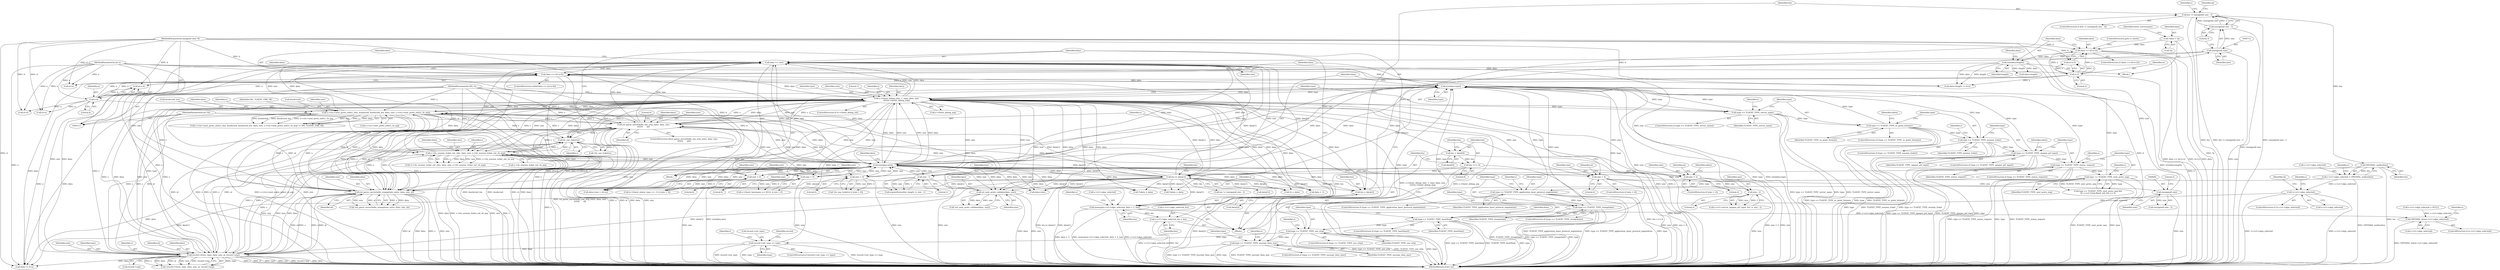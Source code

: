 digraph "0_openssl_fb0bc2b273bcc2d5401dd883fe869af4fc74bb21@API" {
"1000740" [label="(Call,OPENSSL_malloc(len))"];
"1000708" [label="(Call,len != (unsigned) size - 3)"];
"1000702" [label="(Call,len = data[2])"];
"1000233" [label="(Call,s->tlsext_debug_cb(s, 1, type, data, size,\n\t\t\t\t\t\ts->tlsext_debug_arg))"];
"1000586" [label="(Call,s->ctx->next_proto_select_cb(s, &selected, &selected_len, data, size, s->ctx->next_proto_select_cb_arg))"];
"1000835" [label="(Call,ssl_parse_serverhello_use_srtp_ext(s, data, size,\n\t\t\t\t\t\t\t      al))"];
"1000389" [label="(Call,tls_use_ticket(s))"];
"1000372" [label="(Call,s->tls_session_ticket_ext_cb(s, data, size, s->tls_session_ticket_ext_cb_arg))"];
"1000781" [label="(Call,ssl_parse_serverhello_renegotiate_ext(s, data, size, al))"];
"1000889" [label="(Call,record->fn2(s, type, data, size, al, record->arg))"];
"1000114" [label="(MethodParameterIn,SSL *s)"];
"1000877" [label="(Call,record->ext_type == type)"];
"1000830" [label="(Call,type == TLSEXT_TYPE_use_srtp)"];
"1000793" [label="(Call,type == TLSEXT_TYPE_heartbeat)"];
"1000775" [label="(Call,type == TLSEXT_TYPE_renegotiate)"];
"1000645" [label="(Call,type == TLSEXT_TYPE_application_layer_protocol_negotiation)"];
"1000542" [label="(Call,type == TLSEXT_TYPE_next_proto_neg)"];
"1000512" [label="(Call,type == TLSEXT_TYPE_status_request)"];
"1000408" [label="(Call,type == TLSEXT_TYPE_opaque_prf_input)"];
"1000362" [label="(Call,type == TLSEXT_TYPE_session_ticket)"];
"1000269" [label="(Call,type == TLSEXT_TYPE_ec_point_formats)"];
"1000243" [label="(Call,type == TLSEXT_TYPE_server_name)"];
"1000214" [label="(Call,n2s(data,type))"];
"1000206" [label="(Call,data <= (d+n-4))"];
"1000926" [label="(Call,data += size)"];
"1000286" [label="(Call,size - 1)"];
"1000217" [label="(Call,n2s(data,size))"];
"1000682" [label="(Call,len |= data[1])"];
"1000679" [label="(Call,len <<= 8)"];
"1000674" [label="(Call,len = data[0])"];
"1000711" [label="(Call,(unsigned) size)"];
"1000691" [label="(Call,(unsigned) size)"];
"1000664" [label="(Call,size < 4)"];
"1000441" [label="(Call,size - 2)"];
"1000417" [label="(Call,size < 2)"];
"1000524" [label="(Call,size > 0)"];
"1000254" [label="(Call,size > 0)"];
"1000391" [label="(Call,size > 0)"];
"1000187" [label="(Call,n2s(data,length))"];
"1000179" [label="(Call,data >= (d+n-2))"];
"1000124" [label="(Call,*data = *p)"];
"1000116" [label="(MethodParameterIn,unsigned char *d)"];
"1000183" [label="(Call,n-2)"];
"1000117" [label="(MethodParameterIn,int n)"];
"1000210" [label="(Call,n-4)"];
"1000903" [label="(Call,type == TLSEXT_TYPE_encrypt_then_mac)"];
"1000118" [label="(MethodParameterIn,int *al)"];
"1000574" [label="(Call,ssl_next_proto_validate(data, size))"];
"1000710" [label="(Call,(unsigned) size - 3)"];
"1000734" [label="(Call,s->s3->alpn_selected = OPENSSL_malloc(len))"];
"1000743" [label="(Call,!s->s3->alpn_selected)"];
"1000756" [label="(Call,memcpy(s->s3->alpn_selected, data + 3, len))"];
"1000728" [label="(Call,OPENSSL_free(s->s3->alpn_selected))"];
"1000766" [label="(Call,s->s3->alpn_selected_len = len)"];
"1000375" [label="(Identifier,size)"];
"1000124" [label="(Call,*data = *p)"];
"1000388" [label="(Call,!tls_use_ticket(s))"];
"1000362" [label="(Call,type == TLSEXT_TYPE_session_ticket)"];
"1000689" [label="(Identifier,len)"];
"1000286" [label="(Call,size - 1)"];
"1000216" [label="(Identifier,type)"];
"1000371" [label="(Call,!s->tls_session_ticket_ext_cb(s, data, size, s->tls_session_ticket_ext_cb_arg))"];
"1000235" [label="(Literal,1)"];
"1000542" [label="(Call,type == TLSEXT_TYPE_next_proto_neg)"];
"1000234" [label="(Identifier,s)"];
"1000752" [label="(Identifier,al)"];
"1000690" [label="(Call,(unsigned) size - 2)"];
"1000512" [label="(Call,type == TLSEXT_TYPE_status_request)"];
"1000792" [label="(ControlStructure,if (type == TLSEXT_TYPE_heartbeat))"];
"1000725" [label="(Identifier,s)"];
"1000376" [label="(Call,s->tls_session_ticket_ext_cb_arg)"];
"1000781" [label="(Call,ssl_parse_serverhello_renegotiate_ext(s, data, size, al))"];
"1000243" [label="(Call,type == TLSEXT_TYPE_server_name)"];
"1000794" [label="(Identifier,type)"];
"1000237" [label="(Identifier,data)"];
"1000213" [label="(Block,)"];
"1000211" [label="(Identifier,n)"];
"1000393" [label="(Literal,0)"];
"1000998" [label="(Call,*p = data)"];
"1000775" [label="(Call,type == TLSEXT_TYPE_renegotiate)"];
"1000681" [label="(Literal,8)"];
"1000722" [label="(ControlStructure,if (s->s3->alpn_selected))"];
"1000663" [label="(ControlStructure,if (size < 4))"];
"1000890" [label="(Identifier,s)"];
"1000389" [label="(Call,tls_use_ticket(s))"];
"1000118" [label="(MethodParameterIn,int *al)"];
"1000718" [label="(Identifier,al)"];
"1000423" [label="(Identifier,al)"];
"1000835" [label="(Call,ssl_parse_serverhello_use_srtp_ext(s, data, size,\n\t\t\t\t\t\t\t      al))"];
"1000585" [label="(Call,s->ctx->next_proto_select_cb(s, &selected, &selected_len, data, size, s->ctx->next_proto_select_cb_arg) != SSL_TLSEXT_ERR_OK)"];
"1000766" [label="(Call,s->s3->alpn_selected_len = len)"];
"1000830" [label="(Call,type == TLSEXT_TYPE_use_srtp)"];
"1000193" [label="(Identifier,data)"];
"1000130" [label="(Identifier,tlsext_servername)"];
"1000759" [label="(Identifier,s)"];
"1000688" [label="(Call,len != (unsigned) size - 2)"];
"1000513" [label="(Identifier,type)"];
"1000780" [label="(Call,!ssl_parse_serverhello_renegotiate_ext(s, data, size, al))"];
"1000714" [label="(Literal,3)"];
"1000573" [label="(Call,!ssl_next_proto_validate(data, size))"];
"1000683" [label="(Identifier,len)"];
"1000236" [label="(Identifier,type)"];
"1000913" [label="(Identifier,s)"];
"1000831" [label="(Identifier,type)"];
"1000834" [label="(ControlStructure,if(ssl_parse_serverhello_use_srtp_ext(s, data, size,\n\t\t\t\t\t\t\t      al)))"];
"1000784" [label="(Identifier,size)"];
"1000774" [label="(ControlStructure,if (type == TLSEXT_TYPE_renegotiate))"];
"1000408" [label="(Call,type == TLSEXT_TYPE_opaque_prf_input)"];
"1000414" [label="(Identifier,sdata)"];
"1000270" [label="(Identifier,type)"];
"1000218" [label="(Identifier,data)"];
"1000590" [label="(Call,&selected_len)"];
"1000255" [label="(Identifier,size)"];
"1000902" [label="(ControlStructure,if (type == TLSEXT_TYPE_encrypt_then_mac))"];
"1000208" [label="(Call,d+n-4)"];
"1000782" [label="(Identifier,s)"];
"1000125" [label="(Identifier,data)"];
"1000729" [label="(Call,s->s3->alpn_selected)"];
"1000239" [label="(Call,s->tlsext_debug_arg)"];
"1000586" [label="(Call,s->ctx->next_proto_select_cb(s, &selected, &selected_len, data, size, s->ctx->next_proto_select_cb_arg))"];
"1000594" [label="(Call,s->ctx->next_proto_select_cb_arg)"];
"1000244" [label="(Identifier,type)"];
"1000648" [label="(Block,)"];
"1000206" [label="(Call,data <= (d+n-4))"];
"1000409" [label="(Identifier,type)"];
"1000709" [label="(Identifier,len)"];
"1000179" [label="(Call,data >= (d+n-2))"];
"1000876" [label="(ControlStructure,if (record->ext_type == type))"];
"1000777" [label="(Identifier,TLSEXT_TYPE_renegotiate)"];
"1000191" [label="(Call,data+length != d+n)"];
"1000713" [label="(Identifier,size)"];
"1000274" [label="(Call,*sdata = data)"];
"1000799" [label="(Identifier,data)"];
"1000288" [label="(Literal,1)"];
"1000691" [label="(Call,(unsigned) size)"];
"1000841" [label="(Literal,0)"];
"1000373" [label="(Identifier,s)"];
"1000116" [label="(MethodParameterIn,unsigned char *d)"];
"1000744" [label="(Call,s->s3->alpn_selected)"];
"1000664" [label="(Call,size < 4)"];
"1000181" [label="(Call,d+n-2)"];
"1000682" [label="(Call,len |= data[1])"];
"1000407" [label="(ControlStructure,if (type == TLSEXT_TYPE_opaque_prf_input))"];
"1000769" [label="(Identifier,s)"];
"1000435" [label="(Call,s->s3->server_opaque_prf_input_len != size - 2)"];
"1000284" [label="(Call,ecpointformatlist_length != size - 1)"];
"1000878" [label="(Call,record->ext_type)"];
"1000520" [label="(Identifier,s)"];
"1000653" [label="(Identifier,s)"];
"1000180" [label="(Identifier,data)"];
"1000762" [label="(Call,data + 3)"];
"1000895" [label="(Call,record->arg)"];
"1000225" [label="(Call,d+n)"];
"1000189" [label="(Identifier,length)"];
"1000428" [label="(Identifier,sdata)"];
"1000212" [label="(Literal,4)"];
"1000413" [label="(Call,*sdata = data)"];
"1000670" [label="(Identifier,al)"];
"1000184" [label="(Identifier,n)"];
"1001032" [label="(MethodReturn,static int)"];
"1000525" [label="(Identifier,size)"];
"1000881" [label="(Identifier,type)"];
"1000187" [label="(Call,n2s(data,length))"];
"1000514" [label="(Identifier,TLSEXT_TYPE_status_request)"];
"1000215" [label="(Identifier,data)"];
"1000892" [label="(Identifier,data)"];
"1000114" [label="(MethodParameterIn,SSL *s)"];
"1000242" [label="(ControlStructure,if (type == TLSEXT_TYPE_server_name))"];
"1000679" [label="(Call,len <<= 8)"];
"1000229" [label="(ControlStructure,if (s->tlsext_debug_cb))"];
"1000704" [label="(Call,data[2])"];
"1000251" [label="(Identifier,s)"];
"1000877" [label="(Call,record->ext_type == type)"];
"1000756" [label="(Call,memcpy(s->s3->alpn_selected, data + 3, len))"];
"1000592" [label="(Identifier,data)"];
"1000223" [label="(Identifier,data)"];
"1000511" [label="(ControlStructure,if (type == TLSEXT_TYPE_status_request))"];
"1000783" [label="(Identifier,data)"];
"1000390" [label="(Identifier,s)"];
"1000666" [label="(Literal,4)"];
"1000364" [label="(Identifier,TLSEXT_TYPE_session_ticket)"];
"1000205" [label="(ControlStructure,while(data <= (d+n-4)))"];
"1000886" [label="(Identifier,record)"];
"1000117" [label="(MethodParameterIn,int n)"];
"1000587" [label="(Identifier,s)"];
"1000214" [label="(Call,n2s(data,type))"];
"1000287" [label="(Identifier,size)"];
"1000904" [label="(Identifier,type)"];
"1000646" [label="(Identifier,type)"];
"1000893" [label="(Identifier,size)"];
"1000392" [label="(Identifier,size)"];
"1000256" [label="(Literal,0)"];
"1000374" [label="(Identifier,data)"];
"1000928" [label="(Identifier,size)"];
"1000195" [label="(Call,d+n)"];
"1000927" [label="(Identifier,data)"];
"1000708" [label="(Call,len != (unsigned) size - 3)"];
"1000932" [label="(Call,d+n)"];
"1000254" [label="(Call,size > 0)"];
"1000894" [label="(Identifier,al)"];
"1000219" [label="(Identifier,size)"];
"1000665" [label="(Identifier,size)"];
"1000271" [label="(Identifier,TLSEXT_TYPE_ec_point_formats)"];
"1000517" [label="(Call,(s->tlsext_status_type == -1) || (size > 0))"];
"1000188" [label="(Identifier,data)"];
"1000575" [label="(Identifier,data)"];
"1000864" [label="(Identifier,i)"];
"1000931" [label="(Identifier,data)"];
"1000743" [label="(Call,!s->s3->alpn_selected)"];
"1000839" [label="(Identifier,al)"];
"1000846" [label="(Identifier,s)"];
"1000767" [label="(Call,s->s3->alpn_selected_len)"];
"1000888" [label="(Call,!record->fn2(s, type, data, size, al, record->arg))"];
"1000361" [label="(ControlStructure,if (type == TLSEXT_TYPE_session_ticket))"];
"1000233" [label="(Call,s->tlsext_debug_cb(s, 1, type, data, size,\n\t\t\t\t\t\ts->tlsext_debug_arg))"];
"1000544" [label="(Identifier,TLSEXT_TYPE_next_proto_neg)"];
"1000707" [label="(ControlStructure,if (len != (unsigned) size - 3))"];
"1000905" [label="(Identifier,TLSEXT_TYPE_encrypt_then_mac)"];
"1000599" [label="(Identifier,SSL_TLSEXT_ERR_OK)"];
"1000728" [label="(Call,OPENSSL_free(s->s3->alpn_selected))"];
"1000156" [label="(Call,s->s3->alpn_selected = NULL)"];
"1000372" [label="(Call,s->tls_session_ticket_ext_cb(s, data, size, s->tls_session_ticket_ext_cb_arg))"];
"1000746" [label="(Identifier,s)"];
"1000734" [label="(Call,s->s3->alpn_selected = OPENSSL_malloc(len))"];
"1000245" [label="(Identifier,TLSEXT_TYPE_server_name)"];
"1000785" [label="(Identifier,al)"];
"1000248" [label="(Call,s->tlsext_hostname == NULL || size > 0)"];
"1000644" [label="(ControlStructure,if (type == TLSEXT_TYPE_application_layer_protocol_negotiation))"];
"1000221" [label="(Call,data+size > (d+n))"];
"1000418" [label="(Identifier,size)"];
"1000647" [label="(Identifier,TLSEXT_TYPE_application_layer_protocol_negotiation)"];
"1000217" [label="(Call,n2s(data,size))"];
"1000684" [label="(Call,data[1])"];
"1000543" [label="(Identifier,type)"];
"1000417" [label="(Call,size < 2)"];
"1000541" [label="(Call,type == TLSEXT_TYPE_next_proto_neg &&\n\t\t\t s->s3->tmp.finish_md_len == 0)"];
"1000675" [label="(Identifier,len)"];
"1000185" [label="(Literal,2)"];
"1000207" [label="(Identifier,data)"];
"1000269" [label="(Call,type == TLSEXT_TYPE_ec_point_formats)"];
"1000930" [label="(Call,data != d+n)"];
"1000741" [label="(Identifier,len)"];
"1000829" [label="(ControlStructure,if (type == TLSEXT_TYPE_use_srtp))"];
"1000776" [label="(Identifier,type)"];
"1000363" [label="(Identifier,type)"];
"1000275" [label="(Identifier,sdata)"];
"1000443" [label="(Literal,2)"];
"1000837" [label="(Identifier,data)"];
"1000178" [label="(ControlStructure,if (data >= (d+n-2)))"];
"1000119" [label="(Block,)"];
"1000693" [label="(Identifier,size)"];
"1000710" [label="(Call,(unsigned) size - 3)"];
"1000442" [label="(Identifier,size)"];
"1000838" [label="(Identifier,size)"];
"1000735" [label="(Call,s->s3->alpn_selected)"];
"1000186" [label="(ControlStructure,goto ri_check;)"];
"1000680" [label="(Identifier,len)"];
"1000765" [label="(Identifier,len)"];
"1000387" [label="(Call,!tls_use_ticket(s) || (size > 0))"];
"1000588" [label="(Call,&selected)"];
"1000836" [label="(Identifier,s)"];
"1000889" [label="(Call,record->fn2(s, type, data, size, al, record->arg))"];
"1000926" [label="(Call,data += size)"];
"1000702" [label="(Call,len = data[2])"];
"1000711" [label="(Call,(unsigned) size)"];
"1000192" [label="(Call,data+length)"];
"1000742" [label="(ControlStructure,if (!s->s3->alpn_selected))"];
"1000772" [label="(Identifier,len)"];
"1000793" [label="(Call,type == TLSEXT_TYPE_heartbeat)"];
"1000676" [label="(Call,data[0])"];
"1000210" [label="(Call,n-4)"];
"1000238" [label="(Identifier,size)"];
"1000410" [label="(Identifier,TLSEXT_TYPE_opaque_prf_input)"];
"1000740" [label="(Call,OPENSSL_malloc(len))"];
"1000903" [label="(Call,type == TLSEXT_TYPE_encrypt_then_mac)"];
"1000222" [label="(Call,data+size)"];
"1000703" [label="(Identifier,len)"];
"1000795" [label="(Identifier,TLSEXT_TYPE_heartbeat)"];
"1000576" [label="(Identifier,size)"];
"1000391" [label="(Call,size > 0)"];
"1000832" [label="(Identifier,TLSEXT_TYPE_use_srtp)"];
"1000645" [label="(Call,type == TLSEXT_TYPE_application_layer_protocol_negotiation)"];
"1000674" [label="(Call,len = data[0])"];
"1000737" [label="(Identifier,s)"];
"1000891" [label="(Identifier,type)"];
"1000419" [label="(Literal,2)"];
"1000526" [label="(Literal,0)"];
"1000757" [label="(Call,s->s3->alpn_selected)"];
"1000549" [label="(Identifier,s)"];
"1000126" [label="(Call,*p)"];
"1000416" [label="(ControlStructure,if (size < 2))"];
"1000441" [label="(Call,size - 2)"];
"1000268" [label="(ControlStructure,if (type == TLSEXT_TYPE_ec_point_formats))"];
"1000574" [label="(Call,ssl_next_proto_validate(data, size))"];
"1000694" [label="(Literal,2)"];
"1000593" [label="(Identifier,size)"];
"1000369" [label="(Identifier,s)"];
"1000183" [label="(Call,n-2)"];
"1000524" [label="(Call,size > 0)"];
"1000740" -> "1000734"  [label="AST: "];
"1000740" -> "1000741"  [label="CFG: "];
"1000741" -> "1000740"  [label="AST: "];
"1000734" -> "1000740"  [label="CFG: "];
"1000740" -> "1001032"  [label="DDG: len"];
"1000740" -> "1000734"  [label="DDG: len"];
"1000708" -> "1000740"  [label="DDG: len"];
"1000740" -> "1000756"  [label="DDG: len"];
"1000708" -> "1000707"  [label="AST: "];
"1000708" -> "1000710"  [label="CFG: "];
"1000709" -> "1000708"  [label="AST: "];
"1000710" -> "1000708"  [label="AST: "];
"1000718" -> "1000708"  [label="CFG: "];
"1000725" -> "1000708"  [label="CFG: "];
"1000708" -> "1001032"  [label="DDG: len"];
"1000708" -> "1001032"  [label="DDG: len != (unsigned) size - 3"];
"1000708" -> "1001032"  [label="DDG: (unsigned) size - 3"];
"1000702" -> "1000708"  [label="DDG: len"];
"1000710" -> "1000708"  [label="DDG: (unsigned) size"];
"1000710" -> "1000708"  [label="DDG: 3"];
"1000702" -> "1000648"  [label="AST: "];
"1000702" -> "1000704"  [label="CFG: "];
"1000703" -> "1000702"  [label="AST: "];
"1000704" -> "1000702"  [label="AST: "];
"1000709" -> "1000702"  [label="CFG: "];
"1000702" -> "1001032"  [label="DDG: data[2]"];
"1000233" -> "1000702"  [label="DDG: data"];
"1000217" -> "1000702"  [label="DDG: data"];
"1000682" -> "1000702"  [label="DDG: data[1]"];
"1000233" -> "1000229"  [label="AST: "];
"1000233" -> "1000239"  [label="CFG: "];
"1000234" -> "1000233"  [label="AST: "];
"1000235" -> "1000233"  [label="AST: "];
"1000236" -> "1000233"  [label="AST: "];
"1000237" -> "1000233"  [label="AST: "];
"1000238" -> "1000233"  [label="AST: "];
"1000239" -> "1000233"  [label="AST: "];
"1000244" -> "1000233"  [label="CFG: "];
"1000233" -> "1001032"  [label="DDG: data"];
"1000233" -> "1001032"  [label="DDG: s->tlsext_debug_cb(s, 1, type, data, size,\n\t\t\t\t\t\ts->tlsext_debug_arg)"];
"1000233" -> "1001032"  [label="DDG: s->tlsext_debug_arg"];
"1000233" -> "1001032"  [label="DDG: size"];
"1000233" -> "1001032"  [label="DDG: s"];
"1000233" -> "1000206"  [label="DDG: data"];
"1000233" -> "1000214"  [label="DDG: data"];
"1000233" -> "1000217"  [label="DDG: data"];
"1000233" -> "1000217"  [label="DDG: size"];
"1000233" -> "1000221"  [label="DDG: data"];
"1000233" -> "1000222"  [label="DDG: data"];
"1000586" -> "1000233"  [label="DDG: s"];
"1000835" -> "1000233"  [label="DDG: s"];
"1000389" -> "1000233"  [label="DDG: s"];
"1000781" -> "1000233"  [label="DDG: s"];
"1000889" -> "1000233"  [label="DDG: s"];
"1000114" -> "1000233"  [label="DDG: s"];
"1000214" -> "1000233"  [label="DDG: type"];
"1000682" -> "1000233"  [label="DDG: data[1]"];
"1000217" -> "1000233"  [label="DDG: data"];
"1000217" -> "1000233"  [label="DDG: size"];
"1000233" -> "1000243"  [label="DDG: type"];
"1000233" -> "1000254"  [label="DDG: size"];
"1000233" -> "1000274"  [label="DDG: data"];
"1000233" -> "1000286"  [label="DDG: size"];
"1000233" -> "1000372"  [label="DDG: s"];
"1000233" -> "1000372"  [label="DDG: data"];
"1000233" -> "1000372"  [label="DDG: size"];
"1000233" -> "1000389"  [label="DDG: s"];
"1000233" -> "1000391"  [label="DDG: size"];
"1000233" -> "1000413"  [label="DDG: data"];
"1000233" -> "1000417"  [label="DDG: size"];
"1000233" -> "1000524"  [label="DDG: size"];
"1000233" -> "1000574"  [label="DDG: data"];
"1000233" -> "1000574"  [label="DDG: size"];
"1000233" -> "1000586"  [label="DDG: s"];
"1000233" -> "1000586"  [label="DDG: data"];
"1000233" -> "1000664"  [label="DDG: size"];
"1000233" -> "1000674"  [label="DDG: data"];
"1000233" -> "1000682"  [label="DDG: data"];
"1000233" -> "1000756"  [label="DDG: data"];
"1000233" -> "1000762"  [label="DDG: data"];
"1000233" -> "1000781"  [label="DDG: s"];
"1000233" -> "1000781"  [label="DDG: data"];
"1000233" -> "1000781"  [label="DDG: size"];
"1000233" -> "1000835"  [label="DDG: s"];
"1000233" -> "1000835"  [label="DDG: data"];
"1000233" -> "1000835"  [label="DDG: size"];
"1000233" -> "1000889"  [label="DDG: s"];
"1000233" -> "1000889"  [label="DDG: data"];
"1000233" -> "1000889"  [label="DDG: size"];
"1000233" -> "1000926"  [label="DDG: size"];
"1000233" -> "1000926"  [label="DDG: data"];
"1000233" -> "1000930"  [label="DDG: data"];
"1000233" -> "1000998"  [label="DDG: data"];
"1000586" -> "1000585"  [label="AST: "];
"1000586" -> "1000594"  [label="CFG: "];
"1000587" -> "1000586"  [label="AST: "];
"1000588" -> "1000586"  [label="AST: "];
"1000590" -> "1000586"  [label="AST: "];
"1000592" -> "1000586"  [label="AST: "];
"1000593" -> "1000586"  [label="AST: "];
"1000594" -> "1000586"  [label="AST: "];
"1000599" -> "1000586"  [label="CFG: "];
"1000586" -> "1001032"  [label="DDG: &selected_len"];
"1000586" -> "1001032"  [label="DDG: &selected"];
"1000586" -> "1001032"  [label="DDG: data"];
"1000586" -> "1001032"  [label="DDG: s"];
"1000586" -> "1001032"  [label="DDG: s->ctx->next_proto_select_cb_arg"];
"1000586" -> "1001032"  [label="DDG: size"];
"1000586" -> "1000217"  [label="DDG: size"];
"1000586" -> "1000372"  [label="DDG: s"];
"1000586" -> "1000389"  [label="DDG: s"];
"1000586" -> "1000585"  [label="DDG: &selected"];
"1000586" -> "1000585"  [label="DDG: &selected_len"];
"1000586" -> "1000585"  [label="DDG: s->ctx->next_proto_select_cb_arg"];
"1000586" -> "1000585"  [label="DDG: size"];
"1000586" -> "1000585"  [label="DDG: s"];
"1000586" -> "1000585"  [label="DDG: data"];
"1000835" -> "1000586"  [label="DDG: s"];
"1000389" -> "1000586"  [label="DDG: s"];
"1000781" -> "1000586"  [label="DDG: s"];
"1000889" -> "1000586"  [label="DDG: s"];
"1000114" -> "1000586"  [label="DDG: s"];
"1000574" -> "1000586"  [label="DDG: data"];
"1000574" -> "1000586"  [label="DDG: size"];
"1000682" -> "1000586"  [label="DDG: data[1]"];
"1000217" -> "1000586"  [label="DDG: data"];
"1000586" -> "1000781"  [label="DDG: s"];
"1000586" -> "1000835"  [label="DDG: s"];
"1000586" -> "1000889"  [label="DDG: s"];
"1000586" -> "1000926"  [label="DDG: size"];
"1000586" -> "1000926"  [label="DDG: data"];
"1000835" -> "1000834"  [label="AST: "];
"1000835" -> "1000839"  [label="CFG: "];
"1000836" -> "1000835"  [label="AST: "];
"1000837" -> "1000835"  [label="AST: "];
"1000838" -> "1000835"  [label="AST: "];
"1000839" -> "1000835"  [label="AST: "];
"1000841" -> "1000835"  [label="CFG: "];
"1000927" -> "1000835"  [label="CFG: "];
"1000835" -> "1001032"  [label="DDG: size"];
"1000835" -> "1001032"  [label="DDG: ssl_parse_serverhello_use_srtp_ext(s, data, size,\n\t\t\t\t\t\t\t      al)"];
"1000835" -> "1001032"  [label="DDG: s"];
"1000835" -> "1001032"  [label="DDG: al"];
"1000835" -> "1001032"  [label="DDG: data"];
"1000835" -> "1000217"  [label="DDG: size"];
"1000835" -> "1000372"  [label="DDG: s"];
"1000835" -> "1000389"  [label="DDG: s"];
"1000835" -> "1000781"  [label="DDG: s"];
"1000835" -> "1000781"  [label="DDG: al"];
"1000389" -> "1000835"  [label="DDG: s"];
"1000781" -> "1000835"  [label="DDG: s"];
"1000781" -> "1000835"  [label="DDG: al"];
"1000889" -> "1000835"  [label="DDG: s"];
"1000889" -> "1000835"  [label="DDG: al"];
"1000114" -> "1000835"  [label="DDG: s"];
"1000682" -> "1000835"  [label="DDG: data[1]"];
"1000217" -> "1000835"  [label="DDG: data"];
"1000217" -> "1000835"  [label="DDG: size"];
"1000118" -> "1000835"  [label="DDG: al"];
"1000835" -> "1000889"  [label="DDG: s"];
"1000835" -> "1000889"  [label="DDG: al"];
"1000835" -> "1000926"  [label="DDG: size"];
"1000835" -> "1000926"  [label="DDG: data"];
"1000389" -> "1000388"  [label="AST: "];
"1000389" -> "1000390"  [label="CFG: "];
"1000390" -> "1000389"  [label="AST: "];
"1000388" -> "1000389"  [label="CFG: "];
"1000389" -> "1001032"  [label="DDG: s"];
"1000389" -> "1000372"  [label="DDG: s"];
"1000389" -> "1000388"  [label="DDG: s"];
"1000372" -> "1000389"  [label="DDG: s"];
"1000781" -> "1000389"  [label="DDG: s"];
"1000889" -> "1000389"  [label="DDG: s"];
"1000114" -> "1000389"  [label="DDG: s"];
"1000389" -> "1000781"  [label="DDG: s"];
"1000389" -> "1000889"  [label="DDG: s"];
"1000372" -> "1000371"  [label="AST: "];
"1000372" -> "1000376"  [label="CFG: "];
"1000373" -> "1000372"  [label="AST: "];
"1000374" -> "1000372"  [label="AST: "];
"1000375" -> "1000372"  [label="AST: "];
"1000376" -> "1000372"  [label="AST: "];
"1000371" -> "1000372"  [label="CFG: "];
"1000372" -> "1001032"  [label="DDG: s->tls_session_ticket_ext_cb_arg"];
"1000372" -> "1001032"  [label="DDG: size"];
"1000372" -> "1001032"  [label="DDG: s"];
"1000372" -> "1001032"  [label="DDG: data"];
"1000372" -> "1000217"  [label="DDG: size"];
"1000372" -> "1000371"  [label="DDG: s"];
"1000372" -> "1000371"  [label="DDG: data"];
"1000372" -> "1000371"  [label="DDG: size"];
"1000372" -> "1000371"  [label="DDG: s->tls_session_ticket_ext_cb_arg"];
"1000781" -> "1000372"  [label="DDG: s"];
"1000889" -> "1000372"  [label="DDG: s"];
"1000114" -> "1000372"  [label="DDG: s"];
"1000682" -> "1000372"  [label="DDG: data[1]"];
"1000217" -> "1000372"  [label="DDG: data"];
"1000217" -> "1000372"  [label="DDG: size"];
"1000372" -> "1000391"  [label="DDG: size"];
"1000372" -> "1000926"  [label="DDG: size"];
"1000372" -> "1000926"  [label="DDG: data"];
"1000781" -> "1000780"  [label="AST: "];
"1000781" -> "1000785"  [label="CFG: "];
"1000782" -> "1000781"  [label="AST: "];
"1000783" -> "1000781"  [label="AST: "];
"1000784" -> "1000781"  [label="AST: "];
"1000785" -> "1000781"  [label="AST: "];
"1000780" -> "1000781"  [label="CFG: "];
"1000781" -> "1001032"  [label="DDG: al"];
"1000781" -> "1001032"  [label="DDG: data"];
"1000781" -> "1001032"  [label="DDG: s"];
"1000781" -> "1001032"  [label="DDG: size"];
"1000781" -> "1000217"  [label="DDG: size"];
"1000781" -> "1000780"  [label="DDG: s"];
"1000781" -> "1000780"  [label="DDG: data"];
"1000781" -> "1000780"  [label="DDG: size"];
"1000781" -> "1000780"  [label="DDG: al"];
"1000889" -> "1000781"  [label="DDG: s"];
"1000889" -> "1000781"  [label="DDG: al"];
"1000114" -> "1000781"  [label="DDG: s"];
"1000682" -> "1000781"  [label="DDG: data[1]"];
"1000217" -> "1000781"  [label="DDG: data"];
"1000217" -> "1000781"  [label="DDG: size"];
"1000118" -> "1000781"  [label="DDG: al"];
"1000781" -> "1000889"  [label="DDG: s"];
"1000781" -> "1000889"  [label="DDG: al"];
"1000781" -> "1000926"  [label="DDG: size"];
"1000781" -> "1000926"  [label="DDG: data"];
"1000889" -> "1000888"  [label="AST: "];
"1000889" -> "1000895"  [label="CFG: "];
"1000890" -> "1000889"  [label="AST: "];
"1000891" -> "1000889"  [label="AST: "];
"1000892" -> "1000889"  [label="AST: "];
"1000893" -> "1000889"  [label="AST: "];
"1000894" -> "1000889"  [label="AST: "];
"1000895" -> "1000889"  [label="AST: "];
"1000888" -> "1000889"  [label="CFG: "];
"1000889" -> "1001032"  [label="DDG: type"];
"1000889" -> "1001032"  [label="DDG: size"];
"1000889" -> "1001032"  [label="DDG: record->arg"];
"1000889" -> "1001032"  [label="DDG: data"];
"1000889" -> "1001032"  [label="DDG: s"];
"1000889" -> "1001032"  [label="DDG: al"];
"1000889" -> "1000214"  [label="DDG: type"];
"1000889" -> "1000217"  [label="DDG: size"];
"1000889" -> "1000888"  [label="DDG: type"];
"1000889" -> "1000888"  [label="DDG: s"];
"1000889" -> "1000888"  [label="DDG: data"];
"1000889" -> "1000888"  [label="DDG: al"];
"1000889" -> "1000888"  [label="DDG: size"];
"1000889" -> "1000888"  [label="DDG: record->arg"];
"1000114" -> "1000889"  [label="DDG: s"];
"1000877" -> "1000889"  [label="DDG: type"];
"1000682" -> "1000889"  [label="DDG: data[1]"];
"1000217" -> "1000889"  [label="DDG: data"];
"1000217" -> "1000889"  [label="DDG: size"];
"1000118" -> "1000889"  [label="DDG: al"];
"1000889" -> "1000926"  [label="DDG: size"];
"1000889" -> "1000926"  [label="DDG: data"];
"1000889" -> "1000930"  [label="DDG: data"];
"1000114" -> "1000113"  [label="AST: "];
"1000114" -> "1001032"  [label="DDG: s"];
"1000877" -> "1000876"  [label="AST: "];
"1000877" -> "1000881"  [label="CFG: "];
"1000878" -> "1000877"  [label="AST: "];
"1000881" -> "1000877"  [label="AST: "];
"1000886" -> "1000877"  [label="CFG: "];
"1000864" -> "1000877"  [label="CFG: "];
"1000877" -> "1001032"  [label="DDG: record->ext_type"];
"1000877" -> "1001032"  [label="DDG: type"];
"1000877" -> "1001032"  [label="DDG: record->ext_type == type"];
"1000877" -> "1000214"  [label="DDG: type"];
"1000830" -> "1000877"  [label="DDG: type"];
"1000830" -> "1000829"  [label="AST: "];
"1000830" -> "1000832"  [label="CFG: "];
"1000831" -> "1000830"  [label="AST: "];
"1000832" -> "1000830"  [label="AST: "];
"1000836" -> "1000830"  [label="CFG: "];
"1000846" -> "1000830"  [label="CFG: "];
"1000830" -> "1001032"  [label="DDG: type == TLSEXT_TYPE_use_srtp"];
"1000830" -> "1001032"  [label="DDG: TLSEXT_TYPE_use_srtp"];
"1000830" -> "1001032"  [label="DDG: type"];
"1000830" -> "1000214"  [label="DDG: type"];
"1000793" -> "1000830"  [label="DDG: type"];
"1000830" -> "1000903"  [label="DDG: type"];
"1000793" -> "1000792"  [label="AST: "];
"1000793" -> "1000795"  [label="CFG: "];
"1000794" -> "1000793"  [label="AST: "];
"1000795" -> "1000793"  [label="AST: "];
"1000799" -> "1000793"  [label="CFG: "];
"1000831" -> "1000793"  [label="CFG: "];
"1000793" -> "1001032"  [label="DDG: type == TLSEXT_TYPE_heartbeat"];
"1000793" -> "1001032"  [label="DDG: TLSEXT_TYPE_heartbeat"];
"1000793" -> "1001032"  [label="DDG: type"];
"1000793" -> "1000214"  [label="DDG: type"];
"1000775" -> "1000793"  [label="DDG: type"];
"1000775" -> "1000774"  [label="AST: "];
"1000775" -> "1000777"  [label="CFG: "];
"1000776" -> "1000775"  [label="AST: "];
"1000777" -> "1000775"  [label="AST: "];
"1000782" -> "1000775"  [label="CFG: "];
"1000794" -> "1000775"  [label="CFG: "];
"1000775" -> "1001032"  [label="DDG: type"];
"1000775" -> "1001032"  [label="DDG: TLSEXT_TYPE_renegotiate"];
"1000775" -> "1001032"  [label="DDG: type == TLSEXT_TYPE_renegotiate"];
"1000775" -> "1000214"  [label="DDG: type"];
"1000645" -> "1000775"  [label="DDG: type"];
"1000645" -> "1000644"  [label="AST: "];
"1000645" -> "1000647"  [label="CFG: "];
"1000646" -> "1000645"  [label="AST: "];
"1000647" -> "1000645"  [label="AST: "];
"1000653" -> "1000645"  [label="CFG: "];
"1000776" -> "1000645"  [label="CFG: "];
"1000645" -> "1001032"  [label="DDG: type"];
"1000645" -> "1001032"  [label="DDG: TLSEXT_TYPE_application_layer_protocol_negotiation"];
"1000645" -> "1001032"  [label="DDG: type == TLSEXT_TYPE_application_layer_protocol_negotiation"];
"1000645" -> "1000214"  [label="DDG: type"];
"1000542" -> "1000645"  [label="DDG: type"];
"1000542" -> "1000541"  [label="AST: "];
"1000542" -> "1000544"  [label="CFG: "];
"1000543" -> "1000542"  [label="AST: "];
"1000544" -> "1000542"  [label="AST: "];
"1000549" -> "1000542"  [label="CFG: "];
"1000541" -> "1000542"  [label="CFG: "];
"1000542" -> "1001032"  [label="DDG: type"];
"1000542" -> "1001032"  [label="DDG: TLSEXT_TYPE_next_proto_neg"];
"1000542" -> "1000214"  [label="DDG: type"];
"1000542" -> "1000541"  [label="DDG: type"];
"1000542" -> "1000541"  [label="DDG: TLSEXT_TYPE_next_proto_neg"];
"1000512" -> "1000542"  [label="DDG: type"];
"1000512" -> "1000511"  [label="AST: "];
"1000512" -> "1000514"  [label="CFG: "];
"1000513" -> "1000512"  [label="AST: "];
"1000514" -> "1000512"  [label="AST: "];
"1000520" -> "1000512"  [label="CFG: "];
"1000543" -> "1000512"  [label="CFG: "];
"1000512" -> "1001032"  [label="DDG: type"];
"1000512" -> "1001032"  [label="DDG: TLSEXT_TYPE_status_request"];
"1000512" -> "1001032"  [label="DDG: type == TLSEXT_TYPE_status_request"];
"1000512" -> "1000214"  [label="DDG: type"];
"1000408" -> "1000512"  [label="DDG: type"];
"1000408" -> "1000407"  [label="AST: "];
"1000408" -> "1000410"  [label="CFG: "];
"1000409" -> "1000408"  [label="AST: "];
"1000410" -> "1000408"  [label="AST: "];
"1000414" -> "1000408"  [label="CFG: "];
"1000513" -> "1000408"  [label="CFG: "];
"1000408" -> "1001032"  [label="DDG: type"];
"1000408" -> "1001032"  [label="DDG: type == TLSEXT_TYPE_opaque_prf_input"];
"1000408" -> "1001032"  [label="DDG: TLSEXT_TYPE_opaque_prf_input"];
"1000408" -> "1000214"  [label="DDG: type"];
"1000362" -> "1000408"  [label="DDG: type"];
"1000362" -> "1000361"  [label="AST: "];
"1000362" -> "1000364"  [label="CFG: "];
"1000363" -> "1000362"  [label="AST: "];
"1000364" -> "1000362"  [label="AST: "];
"1000369" -> "1000362"  [label="CFG: "];
"1000409" -> "1000362"  [label="CFG: "];
"1000362" -> "1001032"  [label="DDG: TLSEXT_TYPE_session_ticket"];
"1000362" -> "1001032"  [label="DDG: type == TLSEXT_TYPE_session_ticket"];
"1000362" -> "1001032"  [label="DDG: type"];
"1000362" -> "1000214"  [label="DDG: type"];
"1000269" -> "1000362"  [label="DDG: type"];
"1000269" -> "1000268"  [label="AST: "];
"1000269" -> "1000271"  [label="CFG: "];
"1000270" -> "1000269"  [label="AST: "];
"1000271" -> "1000269"  [label="AST: "];
"1000275" -> "1000269"  [label="CFG: "];
"1000363" -> "1000269"  [label="CFG: "];
"1000269" -> "1001032"  [label="DDG: type == TLSEXT_TYPE_ec_point_formats"];
"1000269" -> "1001032"  [label="DDG: type"];
"1000269" -> "1001032"  [label="DDG: TLSEXT_TYPE_ec_point_formats"];
"1000269" -> "1000214"  [label="DDG: type"];
"1000243" -> "1000269"  [label="DDG: type"];
"1000243" -> "1000242"  [label="AST: "];
"1000243" -> "1000245"  [label="CFG: "];
"1000244" -> "1000243"  [label="AST: "];
"1000245" -> "1000243"  [label="AST: "];
"1000251" -> "1000243"  [label="CFG: "];
"1000270" -> "1000243"  [label="CFG: "];
"1000243" -> "1001032"  [label="DDG: type"];
"1000243" -> "1001032"  [label="DDG: TLSEXT_TYPE_server_name"];
"1000243" -> "1001032"  [label="DDG: type == TLSEXT_TYPE_server_name"];
"1000243" -> "1000214"  [label="DDG: type"];
"1000214" -> "1000243"  [label="DDG: type"];
"1000214" -> "1000213"  [label="AST: "];
"1000214" -> "1000216"  [label="CFG: "];
"1000215" -> "1000214"  [label="AST: "];
"1000216" -> "1000214"  [label="AST: "];
"1000218" -> "1000214"  [label="CFG: "];
"1000214" -> "1001032"  [label="DDG: type"];
"1000214" -> "1001032"  [label="DDG: n2s(data,type)"];
"1000206" -> "1000214"  [label="DDG: data"];
"1000682" -> "1000214"  [label="DDG: data[1]"];
"1000217" -> "1000214"  [label="DDG: data"];
"1000903" -> "1000214"  [label="DDG: type"];
"1000214" -> "1000217"  [label="DDG: data"];
"1000206" -> "1000205"  [label="AST: "];
"1000206" -> "1000208"  [label="CFG: "];
"1000207" -> "1000206"  [label="AST: "];
"1000208" -> "1000206"  [label="AST: "];
"1000215" -> "1000206"  [label="CFG: "];
"1000931" -> "1000206"  [label="CFG: "];
"1000206" -> "1001032"  [label="DDG: data <= (d+n-4)"];
"1000206" -> "1001032"  [label="DDG: d+n-4"];
"1000926" -> "1000206"  [label="DDG: data"];
"1000682" -> "1000206"  [label="DDG: data[1]"];
"1000187" -> "1000206"  [label="DDG: data"];
"1000217" -> "1000206"  [label="DDG: data"];
"1000116" -> "1000206"  [label="DDG: d"];
"1000210" -> "1000206"  [label="DDG: n"];
"1000210" -> "1000206"  [label="DDG: 4"];
"1000206" -> "1000930"  [label="DDG: data"];
"1000926" -> "1000213"  [label="AST: "];
"1000926" -> "1000928"  [label="CFG: "];
"1000927" -> "1000926"  [label="AST: "];
"1000928" -> "1000926"  [label="AST: "];
"1000207" -> "1000926"  [label="CFG: "];
"1000926" -> "1001032"  [label="DDG: size"];
"1000286" -> "1000926"  [label="DDG: size"];
"1000711" -> "1000926"  [label="DDG: size"];
"1000441" -> "1000926"  [label="DDG: size"];
"1000524" -> "1000926"  [label="DDG: size"];
"1000254" -> "1000926"  [label="DDG: size"];
"1000391" -> "1000926"  [label="DDG: size"];
"1000217" -> "1000926"  [label="DDG: size"];
"1000217" -> "1000926"  [label="DDG: data"];
"1000682" -> "1000926"  [label="DDG: data[1]"];
"1000286" -> "1000284"  [label="AST: "];
"1000286" -> "1000288"  [label="CFG: "];
"1000287" -> "1000286"  [label="AST: "];
"1000288" -> "1000286"  [label="AST: "];
"1000284" -> "1000286"  [label="CFG: "];
"1000286" -> "1001032"  [label="DDG: size"];
"1000286" -> "1000217"  [label="DDG: size"];
"1000286" -> "1000284"  [label="DDG: size"];
"1000286" -> "1000284"  [label="DDG: 1"];
"1000217" -> "1000286"  [label="DDG: size"];
"1000217" -> "1000213"  [label="AST: "];
"1000217" -> "1000219"  [label="CFG: "];
"1000218" -> "1000217"  [label="AST: "];
"1000219" -> "1000217"  [label="AST: "];
"1000223" -> "1000217"  [label="CFG: "];
"1000217" -> "1001032"  [label="DDG: n2s(data,size)"];
"1000682" -> "1000217"  [label="DDG: data[1]"];
"1000711" -> "1000217"  [label="DDG: size"];
"1000441" -> "1000217"  [label="DDG: size"];
"1000524" -> "1000217"  [label="DDG: size"];
"1000254" -> "1000217"  [label="DDG: size"];
"1000391" -> "1000217"  [label="DDG: size"];
"1000217" -> "1000221"  [label="DDG: data"];
"1000217" -> "1000221"  [label="DDG: size"];
"1000217" -> "1000222"  [label="DDG: data"];
"1000217" -> "1000222"  [label="DDG: size"];
"1000217" -> "1000254"  [label="DDG: size"];
"1000217" -> "1000274"  [label="DDG: data"];
"1000217" -> "1000391"  [label="DDG: size"];
"1000217" -> "1000413"  [label="DDG: data"];
"1000217" -> "1000417"  [label="DDG: size"];
"1000217" -> "1000524"  [label="DDG: size"];
"1000217" -> "1000574"  [label="DDG: data"];
"1000217" -> "1000574"  [label="DDG: size"];
"1000217" -> "1000664"  [label="DDG: size"];
"1000217" -> "1000682"  [label="DDG: data"];
"1000217" -> "1000756"  [label="DDG: data"];
"1000217" -> "1000762"  [label="DDG: data"];
"1000217" -> "1000930"  [label="DDG: data"];
"1000217" -> "1000998"  [label="DDG: data"];
"1000682" -> "1000648"  [label="AST: "];
"1000682" -> "1000684"  [label="CFG: "];
"1000683" -> "1000682"  [label="AST: "];
"1000684" -> "1000682"  [label="AST: "];
"1000689" -> "1000682"  [label="CFG: "];
"1000682" -> "1001032"  [label="DDG: len |= data[1]"];
"1000682" -> "1001032"  [label="DDG: data[1]"];
"1000682" -> "1000221"  [label="DDG: data[1]"];
"1000682" -> "1000222"  [label="DDG: data[1]"];
"1000682" -> "1000274"  [label="DDG: data[1]"];
"1000682" -> "1000413"  [label="DDG: data[1]"];
"1000682" -> "1000574"  [label="DDG: data[1]"];
"1000679" -> "1000682"  [label="DDG: len"];
"1000682" -> "1000688"  [label="DDG: len"];
"1000682" -> "1000756"  [label="DDG: data[1]"];
"1000682" -> "1000762"  [label="DDG: data[1]"];
"1000682" -> "1000930"  [label="DDG: data[1]"];
"1000682" -> "1000998"  [label="DDG: data[1]"];
"1000679" -> "1000648"  [label="AST: "];
"1000679" -> "1000681"  [label="CFG: "];
"1000680" -> "1000679"  [label="AST: "];
"1000681" -> "1000679"  [label="AST: "];
"1000683" -> "1000679"  [label="CFG: "];
"1000679" -> "1001032"  [label="DDG: len <<= 8"];
"1000674" -> "1000679"  [label="DDG: len"];
"1000674" -> "1000648"  [label="AST: "];
"1000674" -> "1000676"  [label="CFG: "];
"1000675" -> "1000674"  [label="AST: "];
"1000676" -> "1000674"  [label="AST: "];
"1000680" -> "1000674"  [label="CFG: "];
"1000674" -> "1001032"  [label="DDG: data[0]"];
"1000711" -> "1000710"  [label="AST: "];
"1000711" -> "1000713"  [label="CFG: "];
"1000712" -> "1000711"  [label="AST: "];
"1000713" -> "1000711"  [label="AST: "];
"1000714" -> "1000711"  [label="CFG: "];
"1000711" -> "1001032"  [label="DDG: size"];
"1000711" -> "1000710"  [label="DDG: size"];
"1000691" -> "1000711"  [label="DDG: size"];
"1000691" -> "1000690"  [label="AST: "];
"1000691" -> "1000693"  [label="CFG: "];
"1000692" -> "1000691"  [label="AST: "];
"1000693" -> "1000691"  [label="AST: "];
"1000694" -> "1000691"  [label="CFG: "];
"1000691" -> "1001032"  [label="DDG: size"];
"1000691" -> "1000690"  [label="DDG: size"];
"1000664" -> "1000691"  [label="DDG: size"];
"1000664" -> "1000663"  [label="AST: "];
"1000664" -> "1000666"  [label="CFG: "];
"1000665" -> "1000664"  [label="AST: "];
"1000666" -> "1000664"  [label="AST: "];
"1000670" -> "1000664"  [label="CFG: "];
"1000675" -> "1000664"  [label="CFG: "];
"1000664" -> "1001032"  [label="DDG: size < 4"];
"1000664" -> "1001032"  [label="DDG: size"];
"1000441" -> "1000435"  [label="AST: "];
"1000441" -> "1000443"  [label="CFG: "];
"1000442" -> "1000441"  [label="AST: "];
"1000443" -> "1000441"  [label="AST: "];
"1000435" -> "1000441"  [label="CFG: "];
"1000441" -> "1001032"  [label="DDG: size"];
"1000441" -> "1000435"  [label="DDG: size"];
"1000441" -> "1000435"  [label="DDG: 2"];
"1000417" -> "1000441"  [label="DDG: size"];
"1000417" -> "1000416"  [label="AST: "];
"1000417" -> "1000419"  [label="CFG: "];
"1000418" -> "1000417"  [label="AST: "];
"1000419" -> "1000417"  [label="AST: "];
"1000423" -> "1000417"  [label="CFG: "];
"1000428" -> "1000417"  [label="CFG: "];
"1000417" -> "1001032"  [label="DDG: size"];
"1000417" -> "1001032"  [label="DDG: size < 2"];
"1000524" -> "1000517"  [label="AST: "];
"1000524" -> "1000526"  [label="CFG: "];
"1000525" -> "1000524"  [label="AST: "];
"1000526" -> "1000524"  [label="AST: "];
"1000517" -> "1000524"  [label="CFG: "];
"1000524" -> "1001032"  [label="DDG: size"];
"1000524" -> "1000517"  [label="DDG: size"];
"1000524" -> "1000517"  [label="DDG: 0"];
"1000254" -> "1000248"  [label="AST: "];
"1000254" -> "1000256"  [label="CFG: "];
"1000255" -> "1000254"  [label="AST: "];
"1000256" -> "1000254"  [label="AST: "];
"1000248" -> "1000254"  [label="CFG: "];
"1000254" -> "1001032"  [label="DDG: size"];
"1000254" -> "1000248"  [label="DDG: size"];
"1000254" -> "1000248"  [label="DDG: 0"];
"1000391" -> "1000387"  [label="AST: "];
"1000391" -> "1000393"  [label="CFG: "];
"1000392" -> "1000391"  [label="AST: "];
"1000393" -> "1000391"  [label="AST: "];
"1000387" -> "1000391"  [label="CFG: "];
"1000391" -> "1001032"  [label="DDG: size"];
"1000391" -> "1000387"  [label="DDG: size"];
"1000391" -> "1000387"  [label="DDG: 0"];
"1000187" -> "1000119"  [label="AST: "];
"1000187" -> "1000189"  [label="CFG: "];
"1000188" -> "1000187"  [label="AST: "];
"1000189" -> "1000187"  [label="AST: "];
"1000193" -> "1000187"  [label="CFG: "];
"1000187" -> "1001032"  [label="DDG: n2s(data,length)"];
"1000179" -> "1000187"  [label="DDG: data"];
"1000187" -> "1000191"  [label="DDG: data"];
"1000187" -> "1000191"  [label="DDG: length"];
"1000187" -> "1000192"  [label="DDG: data"];
"1000187" -> "1000192"  [label="DDG: length"];
"1000179" -> "1000178"  [label="AST: "];
"1000179" -> "1000181"  [label="CFG: "];
"1000180" -> "1000179"  [label="AST: "];
"1000181" -> "1000179"  [label="AST: "];
"1000186" -> "1000179"  [label="CFG: "];
"1000188" -> "1000179"  [label="CFG: "];
"1000179" -> "1001032"  [label="DDG: data >= (d+n-2)"];
"1000179" -> "1001032"  [label="DDG: d+n-2"];
"1000179" -> "1001032"  [label="DDG: data"];
"1000124" -> "1000179"  [label="DDG: data"];
"1000116" -> "1000179"  [label="DDG: d"];
"1000183" -> "1000179"  [label="DDG: n"];
"1000183" -> "1000179"  [label="DDG: 2"];
"1000124" -> "1000119"  [label="AST: "];
"1000124" -> "1000126"  [label="CFG: "];
"1000125" -> "1000124"  [label="AST: "];
"1000126" -> "1000124"  [label="AST: "];
"1000130" -> "1000124"  [label="CFG: "];
"1000124" -> "1001032"  [label="DDG: *p"];
"1000116" -> "1000113"  [label="AST: "];
"1000116" -> "1001032"  [label="DDG: d"];
"1000116" -> "1000181"  [label="DDG: d"];
"1000116" -> "1000191"  [label="DDG: d"];
"1000116" -> "1000195"  [label="DDG: d"];
"1000116" -> "1000208"  [label="DDG: d"];
"1000116" -> "1000221"  [label="DDG: d"];
"1000116" -> "1000225"  [label="DDG: d"];
"1000116" -> "1000930"  [label="DDG: d"];
"1000116" -> "1000932"  [label="DDG: d"];
"1000183" -> "1000181"  [label="AST: "];
"1000183" -> "1000185"  [label="CFG: "];
"1000184" -> "1000183"  [label="AST: "];
"1000185" -> "1000183"  [label="AST: "];
"1000181" -> "1000183"  [label="CFG: "];
"1000183" -> "1001032"  [label="DDG: n"];
"1000183" -> "1000181"  [label="DDG: n"];
"1000183" -> "1000181"  [label="DDG: 2"];
"1000117" -> "1000183"  [label="DDG: n"];
"1000183" -> "1000191"  [label="DDG: n"];
"1000183" -> "1000195"  [label="DDG: n"];
"1000183" -> "1000210"  [label="DDG: n"];
"1000117" -> "1000113"  [label="AST: "];
"1000117" -> "1001032"  [label="DDG: n"];
"1000117" -> "1000191"  [label="DDG: n"];
"1000117" -> "1000195"  [label="DDG: n"];
"1000117" -> "1000210"  [label="DDG: n"];
"1000117" -> "1000221"  [label="DDG: n"];
"1000117" -> "1000225"  [label="DDG: n"];
"1000117" -> "1000930"  [label="DDG: n"];
"1000117" -> "1000932"  [label="DDG: n"];
"1000210" -> "1000208"  [label="AST: "];
"1000210" -> "1000212"  [label="CFG: "];
"1000211" -> "1000210"  [label="AST: "];
"1000212" -> "1000210"  [label="AST: "];
"1000208" -> "1000210"  [label="CFG: "];
"1000210" -> "1000208"  [label="DDG: n"];
"1000210" -> "1000208"  [label="DDG: 4"];
"1000210" -> "1000221"  [label="DDG: n"];
"1000210" -> "1000225"  [label="DDG: n"];
"1000210" -> "1000930"  [label="DDG: n"];
"1000210" -> "1000932"  [label="DDG: n"];
"1000903" -> "1000902"  [label="AST: "];
"1000903" -> "1000905"  [label="CFG: "];
"1000904" -> "1000903"  [label="AST: "];
"1000905" -> "1000903"  [label="AST: "];
"1000913" -> "1000903"  [label="CFG: "];
"1000927" -> "1000903"  [label="CFG: "];
"1000903" -> "1001032"  [label="DDG: type"];
"1000903" -> "1001032"  [label="DDG: TLSEXT_TYPE_encrypt_then_mac"];
"1000903" -> "1001032"  [label="DDG: type == TLSEXT_TYPE_encrypt_then_mac"];
"1000118" -> "1000113"  [label="AST: "];
"1000118" -> "1001032"  [label="DDG: al"];
"1000574" -> "1000573"  [label="AST: "];
"1000574" -> "1000576"  [label="CFG: "];
"1000575" -> "1000574"  [label="AST: "];
"1000576" -> "1000574"  [label="AST: "];
"1000573" -> "1000574"  [label="CFG: "];
"1000574" -> "1001032"  [label="DDG: data"];
"1000574" -> "1001032"  [label="DDG: size"];
"1000574" -> "1000573"  [label="DDG: data"];
"1000574" -> "1000573"  [label="DDG: size"];
"1000710" -> "1000714"  [label="CFG: "];
"1000714" -> "1000710"  [label="AST: "];
"1000710" -> "1001032"  [label="DDG: (unsigned) size"];
"1000734" -> "1000648"  [label="AST: "];
"1000735" -> "1000734"  [label="AST: "];
"1000746" -> "1000734"  [label="CFG: "];
"1000734" -> "1001032"  [label="DDG: OPENSSL_malloc(len)"];
"1000734" -> "1000743"  [label="DDG: s->s3->alpn_selected"];
"1000743" -> "1000742"  [label="AST: "];
"1000743" -> "1000744"  [label="CFG: "];
"1000744" -> "1000743"  [label="AST: "];
"1000752" -> "1000743"  [label="CFG: "];
"1000759" -> "1000743"  [label="CFG: "];
"1000743" -> "1001032"  [label="DDG: s->s3->alpn_selected"];
"1000743" -> "1001032"  [label="DDG: !s->s3->alpn_selected"];
"1000743" -> "1000756"  [label="DDG: s->s3->alpn_selected"];
"1000756" -> "1000648"  [label="AST: "];
"1000756" -> "1000765"  [label="CFG: "];
"1000757" -> "1000756"  [label="AST: "];
"1000762" -> "1000756"  [label="AST: "];
"1000765" -> "1000756"  [label="AST: "];
"1000769" -> "1000756"  [label="CFG: "];
"1000756" -> "1001032"  [label="DDG: s->s3->alpn_selected"];
"1000756" -> "1001032"  [label="DDG: data + 3"];
"1000756" -> "1001032"  [label="DDG: memcpy(s->s3->alpn_selected, data + 3, len)"];
"1000756" -> "1000728"  [label="DDG: s->s3->alpn_selected"];
"1000756" -> "1000766"  [label="DDG: len"];
"1000728" -> "1000722"  [label="AST: "];
"1000728" -> "1000729"  [label="CFG: "];
"1000729" -> "1000728"  [label="AST: "];
"1000737" -> "1000728"  [label="CFG: "];
"1000728" -> "1001032"  [label="DDG: OPENSSL_free(s->s3->alpn_selected)"];
"1000156" -> "1000728"  [label="DDG: s->s3->alpn_selected"];
"1000766" -> "1000648"  [label="AST: "];
"1000766" -> "1000772"  [label="CFG: "];
"1000767" -> "1000766"  [label="AST: "];
"1000772" -> "1000766"  [label="AST: "];
"1000927" -> "1000766"  [label="CFG: "];
"1000766" -> "1001032"  [label="DDG: s->s3->alpn_selected_len"];
"1000766" -> "1001032"  [label="DDG: len"];
}
